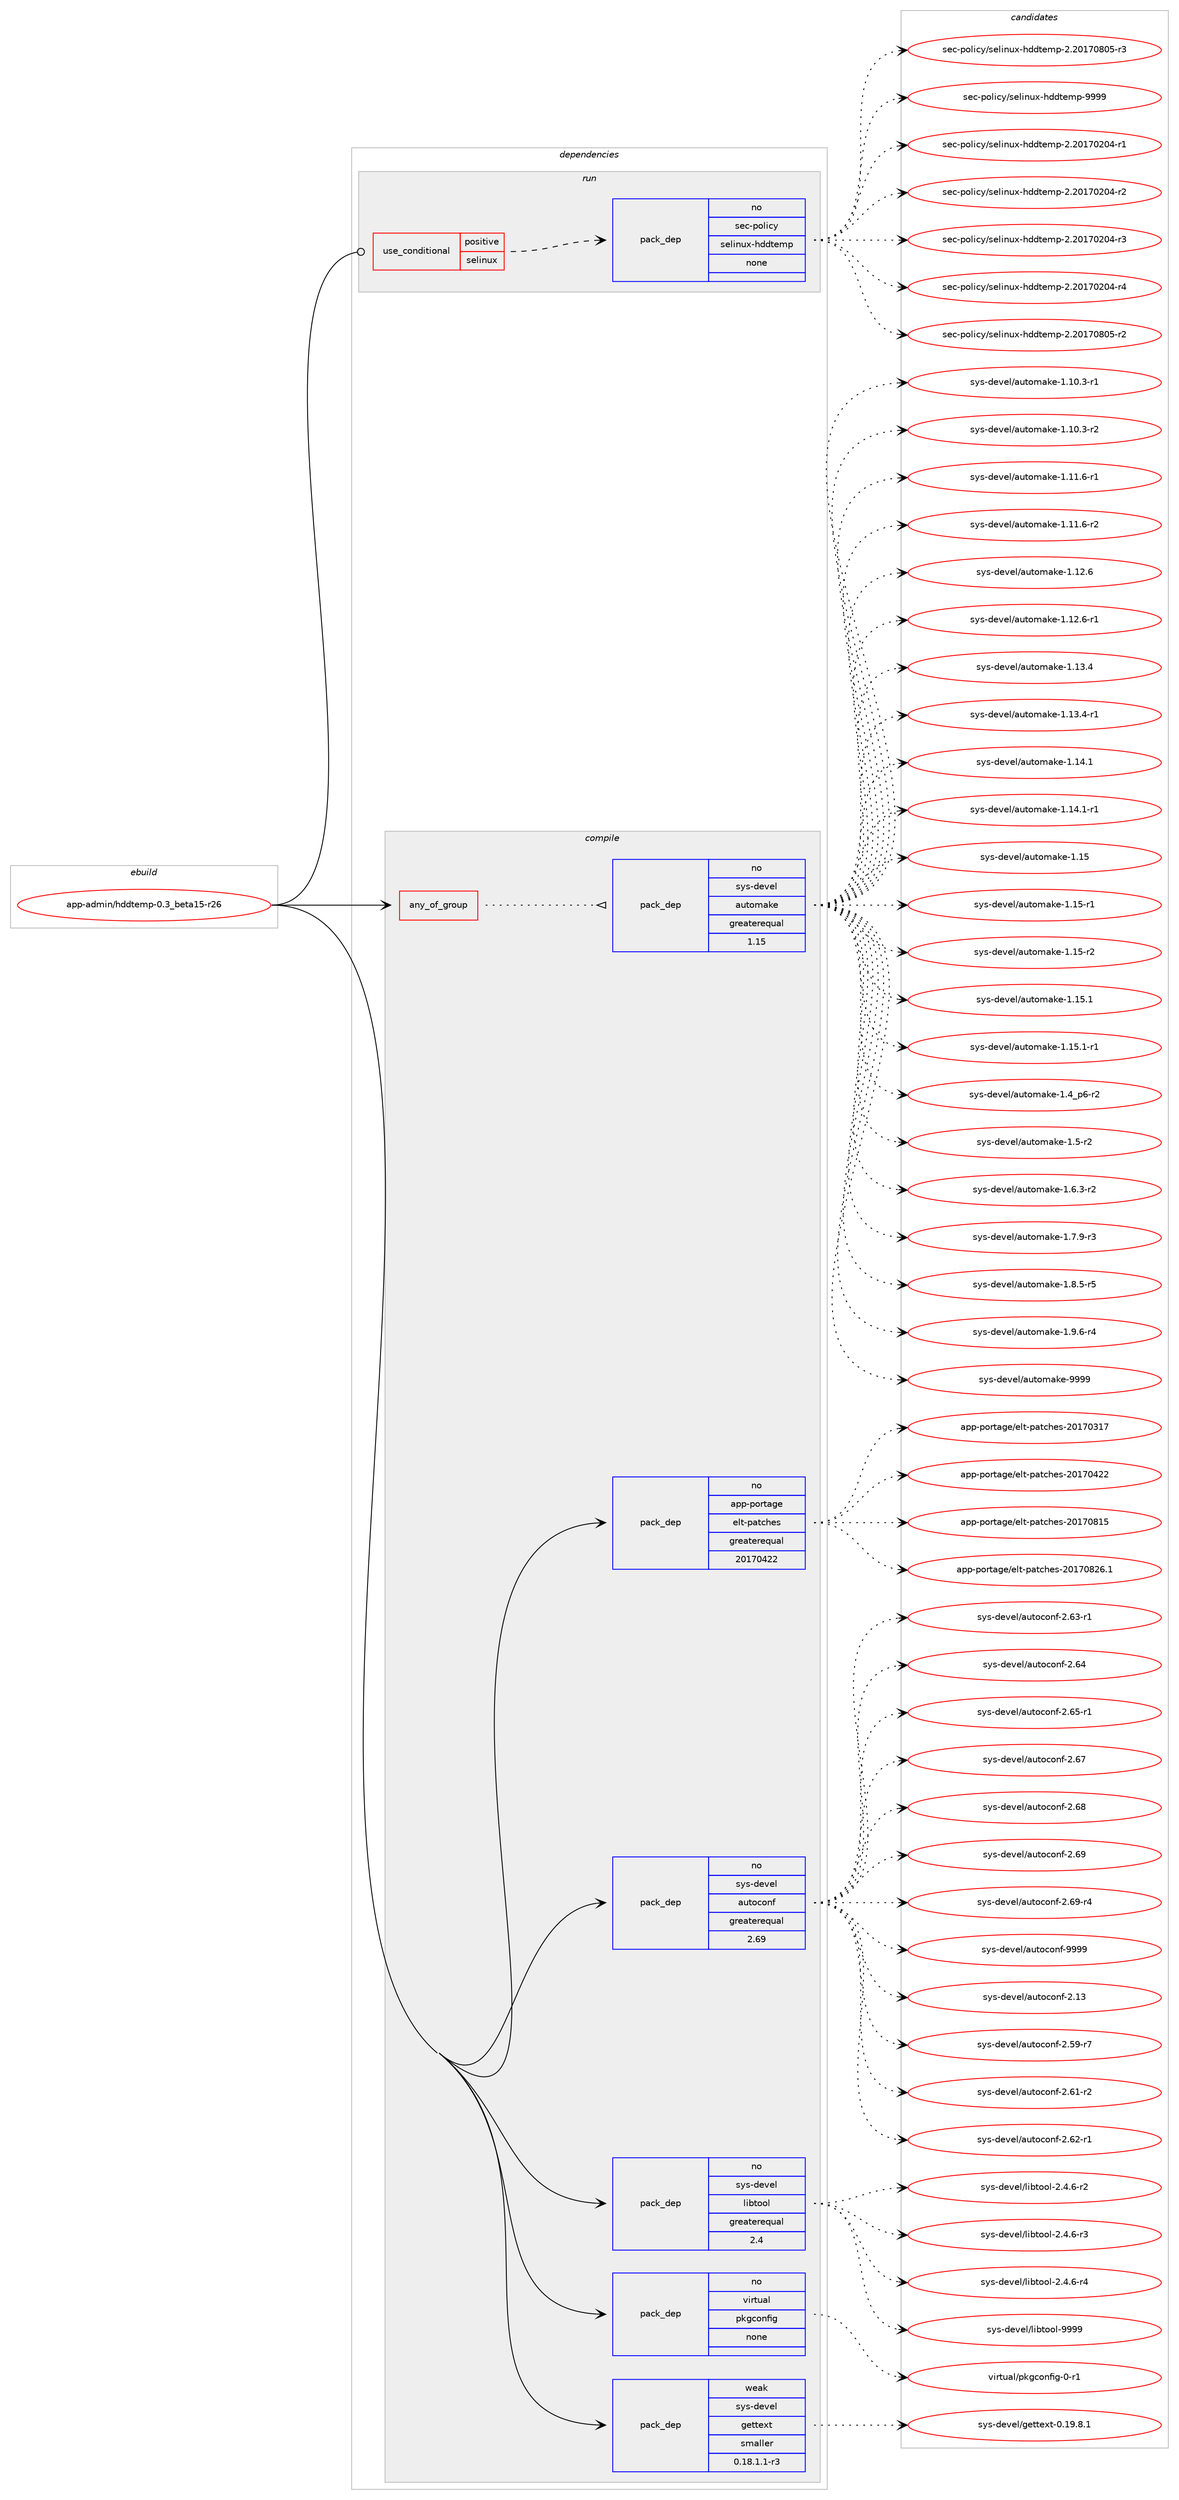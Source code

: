 digraph prolog {

# *************
# Graph options
# *************

newrank=true;
concentrate=true;
compound=true;
graph [rankdir=LR,fontname=Helvetica,fontsize=10,ranksep=1.5];#, ranksep=2.5, nodesep=0.2];
edge  [arrowhead=vee];
node  [fontname=Helvetica,fontsize=10];

# **********
# The ebuild
# **********

subgraph cluster_leftcol {
color=gray;
rank=same;
label=<<i>ebuild</i>>;
id [label="app-admin/hddtemp-0.3_beta15-r26", color=red, width=4, href="../app-admin/hddtemp-0.3_beta15-r26.svg"];
}

# ****************
# The dependencies
# ****************

subgraph cluster_midcol {
color=gray;
label=<<i>dependencies</i>>;
subgraph cluster_compile {
fillcolor="#eeeeee";
style=filled;
label=<<i>compile</i>>;
subgraph any68 {
dependency2885 [label=<<TABLE BORDER="0" CELLBORDER="1" CELLSPACING="0" CELLPADDING="4"><TR><TD CELLPADDING="10">any_of_group</TD></TR></TABLE>>, shape=none, color=red];subgraph pack2161 {
dependency2886 [label=<<TABLE BORDER="0" CELLBORDER="1" CELLSPACING="0" CELLPADDING="4" WIDTH="220"><TR><TD ROWSPAN="6" CELLPADDING="30">pack_dep</TD></TR><TR><TD WIDTH="110">no</TD></TR><TR><TD>sys-devel</TD></TR><TR><TD>automake</TD></TR><TR><TD>greaterequal</TD></TR><TR><TD>1.15</TD></TR></TABLE>>, shape=none, color=blue];
}
dependency2885:e -> dependency2886:w [weight=20,style="dotted",arrowhead="oinv"];
}
id:e -> dependency2885:w [weight=20,style="solid",arrowhead="vee"];
subgraph pack2162 {
dependency2887 [label=<<TABLE BORDER="0" CELLBORDER="1" CELLSPACING="0" CELLPADDING="4" WIDTH="220"><TR><TD ROWSPAN="6" CELLPADDING="30">pack_dep</TD></TR><TR><TD WIDTH="110">no</TD></TR><TR><TD>app-portage</TD></TR><TR><TD>elt-patches</TD></TR><TR><TD>greaterequal</TD></TR><TR><TD>20170422</TD></TR></TABLE>>, shape=none, color=blue];
}
id:e -> dependency2887:w [weight=20,style="solid",arrowhead="vee"];
subgraph pack2163 {
dependency2888 [label=<<TABLE BORDER="0" CELLBORDER="1" CELLSPACING="0" CELLPADDING="4" WIDTH="220"><TR><TD ROWSPAN="6" CELLPADDING="30">pack_dep</TD></TR><TR><TD WIDTH="110">no</TD></TR><TR><TD>sys-devel</TD></TR><TR><TD>autoconf</TD></TR><TR><TD>greaterequal</TD></TR><TR><TD>2.69</TD></TR></TABLE>>, shape=none, color=blue];
}
id:e -> dependency2888:w [weight=20,style="solid",arrowhead="vee"];
subgraph pack2164 {
dependency2889 [label=<<TABLE BORDER="0" CELLBORDER="1" CELLSPACING="0" CELLPADDING="4" WIDTH="220"><TR><TD ROWSPAN="6" CELLPADDING="30">pack_dep</TD></TR><TR><TD WIDTH="110">no</TD></TR><TR><TD>sys-devel</TD></TR><TR><TD>libtool</TD></TR><TR><TD>greaterequal</TD></TR><TR><TD>2.4</TD></TR></TABLE>>, shape=none, color=blue];
}
id:e -> dependency2889:w [weight=20,style="solid",arrowhead="vee"];
subgraph pack2165 {
dependency2890 [label=<<TABLE BORDER="0" CELLBORDER="1" CELLSPACING="0" CELLPADDING="4" WIDTH="220"><TR><TD ROWSPAN="6" CELLPADDING="30">pack_dep</TD></TR><TR><TD WIDTH="110">no</TD></TR><TR><TD>virtual</TD></TR><TR><TD>pkgconfig</TD></TR><TR><TD>none</TD></TR><TR><TD></TD></TR></TABLE>>, shape=none, color=blue];
}
id:e -> dependency2890:w [weight=20,style="solid",arrowhead="vee"];
subgraph pack2166 {
dependency2891 [label=<<TABLE BORDER="0" CELLBORDER="1" CELLSPACING="0" CELLPADDING="4" WIDTH="220"><TR><TD ROWSPAN="6" CELLPADDING="30">pack_dep</TD></TR><TR><TD WIDTH="110">weak</TD></TR><TR><TD>sys-devel</TD></TR><TR><TD>gettext</TD></TR><TR><TD>smaller</TD></TR><TR><TD>0.18.1.1-r3</TD></TR></TABLE>>, shape=none, color=blue];
}
id:e -> dependency2891:w [weight=20,style="solid",arrowhead="vee"];
}
subgraph cluster_compileandrun {
fillcolor="#eeeeee";
style=filled;
label=<<i>compile and run</i>>;
}
subgraph cluster_run {
fillcolor="#eeeeee";
style=filled;
label=<<i>run</i>>;
subgraph cond658 {
dependency2892 [label=<<TABLE BORDER="0" CELLBORDER="1" CELLSPACING="0" CELLPADDING="4"><TR><TD ROWSPAN="3" CELLPADDING="10">use_conditional</TD></TR><TR><TD>positive</TD></TR><TR><TD>selinux</TD></TR></TABLE>>, shape=none, color=red];
subgraph pack2167 {
dependency2893 [label=<<TABLE BORDER="0" CELLBORDER="1" CELLSPACING="0" CELLPADDING="4" WIDTH="220"><TR><TD ROWSPAN="6" CELLPADDING="30">pack_dep</TD></TR><TR><TD WIDTH="110">no</TD></TR><TR><TD>sec-policy</TD></TR><TR><TD>selinux-hddtemp</TD></TR><TR><TD>none</TD></TR><TR><TD></TD></TR></TABLE>>, shape=none, color=blue];
}
dependency2892:e -> dependency2893:w [weight=20,style="dashed",arrowhead="vee"];
}
id:e -> dependency2892:w [weight=20,style="solid",arrowhead="odot"];
}
}

# **************
# The candidates
# **************

subgraph cluster_choices {
rank=same;
color=gray;
label=<<i>candidates</i>>;

subgraph choice2161 {
color=black;
nodesep=1;
choice11512111545100101118101108479711711611110997107101454946494846514511449 [label="sys-devel/automake-1.10.3-r1", color=red, width=4,href="../sys-devel/automake-1.10.3-r1.svg"];
choice11512111545100101118101108479711711611110997107101454946494846514511450 [label="sys-devel/automake-1.10.3-r2", color=red, width=4,href="../sys-devel/automake-1.10.3-r2.svg"];
choice11512111545100101118101108479711711611110997107101454946494946544511449 [label="sys-devel/automake-1.11.6-r1", color=red, width=4,href="../sys-devel/automake-1.11.6-r1.svg"];
choice11512111545100101118101108479711711611110997107101454946494946544511450 [label="sys-devel/automake-1.11.6-r2", color=red, width=4,href="../sys-devel/automake-1.11.6-r2.svg"];
choice1151211154510010111810110847971171161111099710710145494649504654 [label="sys-devel/automake-1.12.6", color=red, width=4,href="../sys-devel/automake-1.12.6.svg"];
choice11512111545100101118101108479711711611110997107101454946495046544511449 [label="sys-devel/automake-1.12.6-r1", color=red, width=4,href="../sys-devel/automake-1.12.6-r1.svg"];
choice1151211154510010111810110847971171161111099710710145494649514652 [label="sys-devel/automake-1.13.4", color=red, width=4,href="../sys-devel/automake-1.13.4.svg"];
choice11512111545100101118101108479711711611110997107101454946495146524511449 [label="sys-devel/automake-1.13.4-r1", color=red, width=4,href="../sys-devel/automake-1.13.4-r1.svg"];
choice1151211154510010111810110847971171161111099710710145494649524649 [label="sys-devel/automake-1.14.1", color=red, width=4,href="../sys-devel/automake-1.14.1.svg"];
choice11512111545100101118101108479711711611110997107101454946495246494511449 [label="sys-devel/automake-1.14.1-r1", color=red, width=4,href="../sys-devel/automake-1.14.1-r1.svg"];
choice115121115451001011181011084797117116111109971071014549464953 [label="sys-devel/automake-1.15", color=red, width=4,href="../sys-devel/automake-1.15.svg"];
choice1151211154510010111810110847971171161111099710710145494649534511449 [label="sys-devel/automake-1.15-r1", color=red, width=4,href="../sys-devel/automake-1.15-r1.svg"];
choice1151211154510010111810110847971171161111099710710145494649534511450 [label="sys-devel/automake-1.15-r2", color=red, width=4,href="../sys-devel/automake-1.15-r2.svg"];
choice1151211154510010111810110847971171161111099710710145494649534649 [label="sys-devel/automake-1.15.1", color=red, width=4,href="../sys-devel/automake-1.15.1.svg"];
choice11512111545100101118101108479711711611110997107101454946495346494511449 [label="sys-devel/automake-1.15.1-r1", color=red, width=4,href="../sys-devel/automake-1.15.1-r1.svg"];
choice115121115451001011181011084797117116111109971071014549465295112544511450 [label="sys-devel/automake-1.4_p6-r2", color=red, width=4,href="../sys-devel/automake-1.4_p6-r2.svg"];
choice11512111545100101118101108479711711611110997107101454946534511450 [label="sys-devel/automake-1.5-r2", color=red, width=4,href="../sys-devel/automake-1.5-r2.svg"];
choice115121115451001011181011084797117116111109971071014549465446514511450 [label="sys-devel/automake-1.6.3-r2", color=red, width=4,href="../sys-devel/automake-1.6.3-r2.svg"];
choice115121115451001011181011084797117116111109971071014549465546574511451 [label="sys-devel/automake-1.7.9-r3", color=red, width=4,href="../sys-devel/automake-1.7.9-r3.svg"];
choice115121115451001011181011084797117116111109971071014549465646534511453 [label="sys-devel/automake-1.8.5-r5", color=red, width=4,href="../sys-devel/automake-1.8.5-r5.svg"];
choice115121115451001011181011084797117116111109971071014549465746544511452 [label="sys-devel/automake-1.9.6-r4", color=red, width=4,href="../sys-devel/automake-1.9.6-r4.svg"];
choice115121115451001011181011084797117116111109971071014557575757 [label="sys-devel/automake-9999", color=red, width=4,href="../sys-devel/automake-9999.svg"];
dependency2886:e -> choice11512111545100101118101108479711711611110997107101454946494846514511449:w [style=dotted,weight="100"];
dependency2886:e -> choice11512111545100101118101108479711711611110997107101454946494846514511450:w [style=dotted,weight="100"];
dependency2886:e -> choice11512111545100101118101108479711711611110997107101454946494946544511449:w [style=dotted,weight="100"];
dependency2886:e -> choice11512111545100101118101108479711711611110997107101454946494946544511450:w [style=dotted,weight="100"];
dependency2886:e -> choice1151211154510010111810110847971171161111099710710145494649504654:w [style=dotted,weight="100"];
dependency2886:e -> choice11512111545100101118101108479711711611110997107101454946495046544511449:w [style=dotted,weight="100"];
dependency2886:e -> choice1151211154510010111810110847971171161111099710710145494649514652:w [style=dotted,weight="100"];
dependency2886:e -> choice11512111545100101118101108479711711611110997107101454946495146524511449:w [style=dotted,weight="100"];
dependency2886:e -> choice1151211154510010111810110847971171161111099710710145494649524649:w [style=dotted,weight="100"];
dependency2886:e -> choice11512111545100101118101108479711711611110997107101454946495246494511449:w [style=dotted,weight="100"];
dependency2886:e -> choice115121115451001011181011084797117116111109971071014549464953:w [style=dotted,weight="100"];
dependency2886:e -> choice1151211154510010111810110847971171161111099710710145494649534511449:w [style=dotted,weight="100"];
dependency2886:e -> choice1151211154510010111810110847971171161111099710710145494649534511450:w [style=dotted,weight="100"];
dependency2886:e -> choice1151211154510010111810110847971171161111099710710145494649534649:w [style=dotted,weight="100"];
dependency2886:e -> choice11512111545100101118101108479711711611110997107101454946495346494511449:w [style=dotted,weight="100"];
dependency2886:e -> choice115121115451001011181011084797117116111109971071014549465295112544511450:w [style=dotted,weight="100"];
dependency2886:e -> choice11512111545100101118101108479711711611110997107101454946534511450:w [style=dotted,weight="100"];
dependency2886:e -> choice115121115451001011181011084797117116111109971071014549465446514511450:w [style=dotted,weight="100"];
dependency2886:e -> choice115121115451001011181011084797117116111109971071014549465546574511451:w [style=dotted,weight="100"];
dependency2886:e -> choice115121115451001011181011084797117116111109971071014549465646534511453:w [style=dotted,weight="100"];
dependency2886:e -> choice115121115451001011181011084797117116111109971071014549465746544511452:w [style=dotted,weight="100"];
dependency2886:e -> choice115121115451001011181011084797117116111109971071014557575757:w [style=dotted,weight="100"];
}
subgraph choice2162 {
color=black;
nodesep=1;
choice97112112451121111141169710310147101108116451129711699104101115455048495548514955 [label="app-portage/elt-patches-20170317", color=red, width=4,href="../app-portage/elt-patches-20170317.svg"];
choice97112112451121111141169710310147101108116451129711699104101115455048495548525050 [label="app-portage/elt-patches-20170422", color=red, width=4,href="../app-portage/elt-patches-20170422.svg"];
choice97112112451121111141169710310147101108116451129711699104101115455048495548564953 [label="app-portage/elt-patches-20170815", color=red, width=4,href="../app-portage/elt-patches-20170815.svg"];
choice971121124511211111411697103101471011081164511297116991041011154550484955485650544649 [label="app-portage/elt-patches-20170826.1", color=red, width=4,href="../app-portage/elt-patches-20170826.1.svg"];
dependency2887:e -> choice97112112451121111141169710310147101108116451129711699104101115455048495548514955:w [style=dotted,weight="100"];
dependency2887:e -> choice97112112451121111141169710310147101108116451129711699104101115455048495548525050:w [style=dotted,weight="100"];
dependency2887:e -> choice97112112451121111141169710310147101108116451129711699104101115455048495548564953:w [style=dotted,weight="100"];
dependency2887:e -> choice971121124511211111411697103101471011081164511297116991041011154550484955485650544649:w [style=dotted,weight="100"];
}
subgraph choice2163 {
color=black;
nodesep=1;
choice115121115451001011181011084797117116111991111101024550464951 [label="sys-devel/autoconf-2.13", color=red, width=4,href="../sys-devel/autoconf-2.13.svg"];
choice1151211154510010111810110847971171161119911111010245504653574511455 [label="sys-devel/autoconf-2.59-r7", color=red, width=4,href="../sys-devel/autoconf-2.59-r7.svg"];
choice1151211154510010111810110847971171161119911111010245504654494511450 [label="sys-devel/autoconf-2.61-r2", color=red, width=4,href="../sys-devel/autoconf-2.61-r2.svg"];
choice1151211154510010111810110847971171161119911111010245504654504511449 [label="sys-devel/autoconf-2.62-r1", color=red, width=4,href="../sys-devel/autoconf-2.62-r1.svg"];
choice1151211154510010111810110847971171161119911111010245504654514511449 [label="sys-devel/autoconf-2.63-r1", color=red, width=4,href="../sys-devel/autoconf-2.63-r1.svg"];
choice115121115451001011181011084797117116111991111101024550465452 [label="sys-devel/autoconf-2.64", color=red, width=4,href="../sys-devel/autoconf-2.64.svg"];
choice1151211154510010111810110847971171161119911111010245504654534511449 [label="sys-devel/autoconf-2.65-r1", color=red, width=4,href="../sys-devel/autoconf-2.65-r1.svg"];
choice115121115451001011181011084797117116111991111101024550465455 [label="sys-devel/autoconf-2.67", color=red, width=4,href="../sys-devel/autoconf-2.67.svg"];
choice115121115451001011181011084797117116111991111101024550465456 [label="sys-devel/autoconf-2.68", color=red, width=4,href="../sys-devel/autoconf-2.68.svg"];
choice115121115451001011181011084797117116111991111101024550465457 [label="sys-devel/autoconf-2.69", color=red, width=4,href="../sys-devel/autoconf-2.69.svg"];
choice1151211154510010111810110847971171161119911111010245504654574511452 [label="sys-devel/autoconf-2.69-r4", color=red, width=4,href="../sys-devel/autoconf-2.69-r4.svg"];
choice115121115451001011181011084797117116111991111101024557575757 [label="sys-devel/autoconf-9999", color=red, width=4,href="../sys-devel/autoconf-9999.svg"];
dependency2888:e -> choice115121115451001011181011084797117116111991111101024550464951:w [style=dotted,weight="100"];
dependency2888:e -> choice1151211154510010111810110847971171161119911111010245504653574511455:w [style=dotted,weight="100"];
dependency2888:e -> choice1151211154510010111810110847971171161119911111010245504654494511450:w [style=dotted,weight="100"];
dependency2888:e -> choice1151211154510010111810110847971171161119911111010245504654504511449:w [style=dotted,weight="100"];
dependency2888:e -> choice1151211154510010111810110847971171161119911111010245504654514511449:w [style=dotted,weight="100"];
dependency2888:e -> choice115121115451001011181011084797117116111991111101024550465452:w [style=dotted,weight="100"];
dependency2888:e -> choice1151211154510010111810110847971171161119911111010245504654534511449:w [style=dotted,weight="100"];
dependency2888:e -> choice115121115451001011181011084797117116111991111101024550465455:w [style=dotted,weight="100"];
dependency2888:e -> choice115121115451001011181011084797117116111991111101024550465456:w [style=dotted,weight="100"];
dependency2888:e -> choice115121115451001011181011084797117116111991111101024550465457:w [style=dotted,weight="100"];
dependency2888:e -> choice1151211154510010111810110847971171161119911111010245504654574511452:w [style=dotted,weight="100"];
dependency2888:e -> choice115121115451001011181011084797117116111991111101024557575757:w [style=dotted,weight="100"];
}
subgraph choice2164 {
color=black;
nodesep=1;
choice1151211154510010111810110847108105981161111111084550465246544511450 [label="sys-devel/libtool-2.4.6-r2", color=red, width=4,href="../sys-devel/libtool-2.4.6-r2.svg"];
choice1151211154510010111810110847108105981161111111084550465246544511451 [label="sys-devel/libtool-2.4.6-r3", color=red, width=4,href="../sys-devel/libtool-2.4.6-r3.svg"];
choice1151211154510010111810110847108105981161111111084550465246544511452 [label="sys-devel/libtool-2.4.6-r4", color=red, width=4,href="../sys-devel/libtool-2.4.6-r4.svg"];
choice1151211154510010111810110847108105981161111111084557575757 [label="sys-devel/libtool-9999", color=red, width=4,href="../sys-devel/libtool-9999.svg"];
dependency2889:e -> choice1151211154510010111810110847108105981161111111084550465246544511450:w [style=dotted,weight="100"];
dependency2889:e -> choice1151211154510010111810110847108105981161111111084550465246544511451:w [style=dotted,weight="100"];
dependency2889:e -> choice1151211154510010111810110847108105981161111111084550465246544511452:w [style=dotted,weight="100"];
dependency2889:e -> choice1151211154510010111810110847108105981161111111084557575757:w [style=dotted,weight="100"];
}
subgraph choice2165 {
color=black;
nodesep=1;
choice11810511411611797108471121071039911111010210510345484511449 [label="virtual/pkgconfig-0-r1", color=red, width=4,href="../virtual/pkgconfig-0-r1.svg"];
dependency2890:e -> choice11810511411611797108471121071039911111010210510345484511449:w [style=dotted,weight="100"];
}
subgraph choice2166 {
color=black;
nodesep=1;
choice1151211154510010111810110847103101116116101120116454846495746564649 [label="sys-devel/gettext-0.19.8.1", color=red, width=4,href="../sys-devel/gettext-0.19.8.1.svg"];
dependency2891:e -> choice1151211154510010111810110847103101116116101120116454846495746564649:w [style=dotted,weight="100"];
}
subgraph choice2167 {
color=black;
nodesep=1;
choice115101994511211110810599121471151011081051101171204510410010011610110911245504650484955485048524511449 [label="sec-policy/selinux-hddtemp-2.20170204-r1", color=red, width=4,href="../sec-policy/selinux-hddtemp-2.20170204-r1.svg"];
choice115101994511211110810599121471151011081051101171204510410010011610110911245504650484955485048524511450 [label="sec-policy/selinux-hddtemp-2.20170204-r2", color=red, width=4,href="../sec-policy/selinux-hddtemp-2.20170204-r2.svg"];
choice115101994511211110810599121471151011081051101171204510410010011610110911245504650484955485048524511451 [label="sec-policy/selinux-hddtemp-2.20170204-r3", color=red, width=4,href="../sec-policy/selinux-hddtemp-2.20170204-r3.svg"];
choice115101994511211110810599121471151011081051101171204510410010011610110911245504650484955485048524511452 [label="sec-policy/selinux-hddtemp-2.20170204-r4", color=red, width=4,href="../sec-policy/selinux-hddtemp-2.20170204-r4.svg"];
choice115101994511211110810599121471151011081051101171204510410010011610110911245504650484955485648534511450 [label="sec-policy/selinux-hddtemp-2.20170805-r2", color=red, width=4,href="../sec-policy/selinux-hddtemp-2.20170805-r2.svg"];
choice115101994511211110810599121471151011081051101171204510410010011610110911245504650484955485648534511451 [label="sec-policy/selinux-hddtemp-2.20170805-r3", color=red, width=4,href="../sec-policy/selinux-hddtemp-2.20170805-r3.svg"];
choice11510199451121111081059912147115101108105110117120451041001001161011091124557575757 [label="sec-policy/selinux-hddtemp-9999", color=red, width=4,href="../sec-policy/selinux-hddtemp-9999.svg"];
dependency2893:e -> choice115101994511211110810599121471151011081051101171204510410010011610110911245504650484955485048524511449:w [style=dotted,weight="100"];
dependency2893:e -> choice115101994511211110810599121471151011081051101171204510410010011610110911245504650484955485048524511450:w [style=dotted,weight="100"];
dependency2893:e -> choice115101994511211110810599121471151011081051101171204510410010011610110911245504650484955485048524511451:w [style=dotted,weight="100"];
dependency2893:e -> choice115101994511211110810599121471151011081051101171204510410010011610110911245504650484955485048524511452:w [style=dotted,weight="100"];
dependency2893:e -> choice115101994511211110810599121471151011081051101171204510410010011610110911245504650484955485648534511450:w [style=dotted,weight="100"];
dependency2893:e -> choice115101994511211110810599121471151011081051101171204510410010011610110911245504650484955485648534511451:w [style=dotted,weight="100"];
dependency2893:e -> choice11510199451121111081059912147115101108105110117120451041001001161011091124557575757:w [style=dotted,weight="100"];
}
}

}
